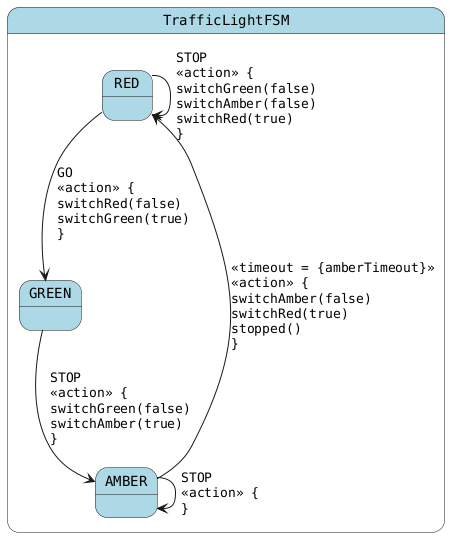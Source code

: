 @startuml
skinparam StateFontName Helvetica
skinparam defaultFontName Monospaced
skinparam state {
    BackgroundColor LightBlue
}
state TrafficLightFSM {
RED --> GREEN : GO\l<<action>> {\lswitchRed(false)\lswitchGreen(true)\l}
RED --> RED : STOP\l<<action>> {\lswitchGreen(false)\lswitchAmber(false)\lswitchRed(true)\l}
AMBER --> RED : <<timeout = {amberTimeout}>>\l<<action>> {\lswitchAmber(false)\lswitchRed(true)\lstopped()\l}
AMBER --> AMBER : STOP\l<<action>> {\l}
GREEN --> AMBER : STOP\l<<action>> {\lswitchGreen(false)\lswitchAmber(true)\l}
}
@enduml
